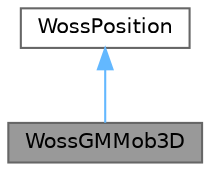 digraph "WossGMMob3D"
{
 // LATEX_PDF_SIZE
  bgcolor="transparent";
  edge [fontname=Helvetica,fontsize=10,labelfontname=Helvetica,labelfontsize=10];
  node [fontname=Helvetica,fontsize=10,shape=box,height=0.2,width=0.4];
  Node1 [id="Node000001",label="WossGMMob3D",height=0.2,width=0.4,color="gray40", fillcolor="grey60", style="filled", fontcolor="black",tooltip="This class implements the Gauss Markov mobility model."];
  Node2 -> Node1 [id="edge1_Node000001_Node000002",dir="back",color="steelblue1",style="solid",tooltip=" "];
  Node2 [id="Node000002",label="WossPosition",height=0.2,width=0.4,color="gray40", fillcolor="white", style="filled",tooltip=" "];
}
